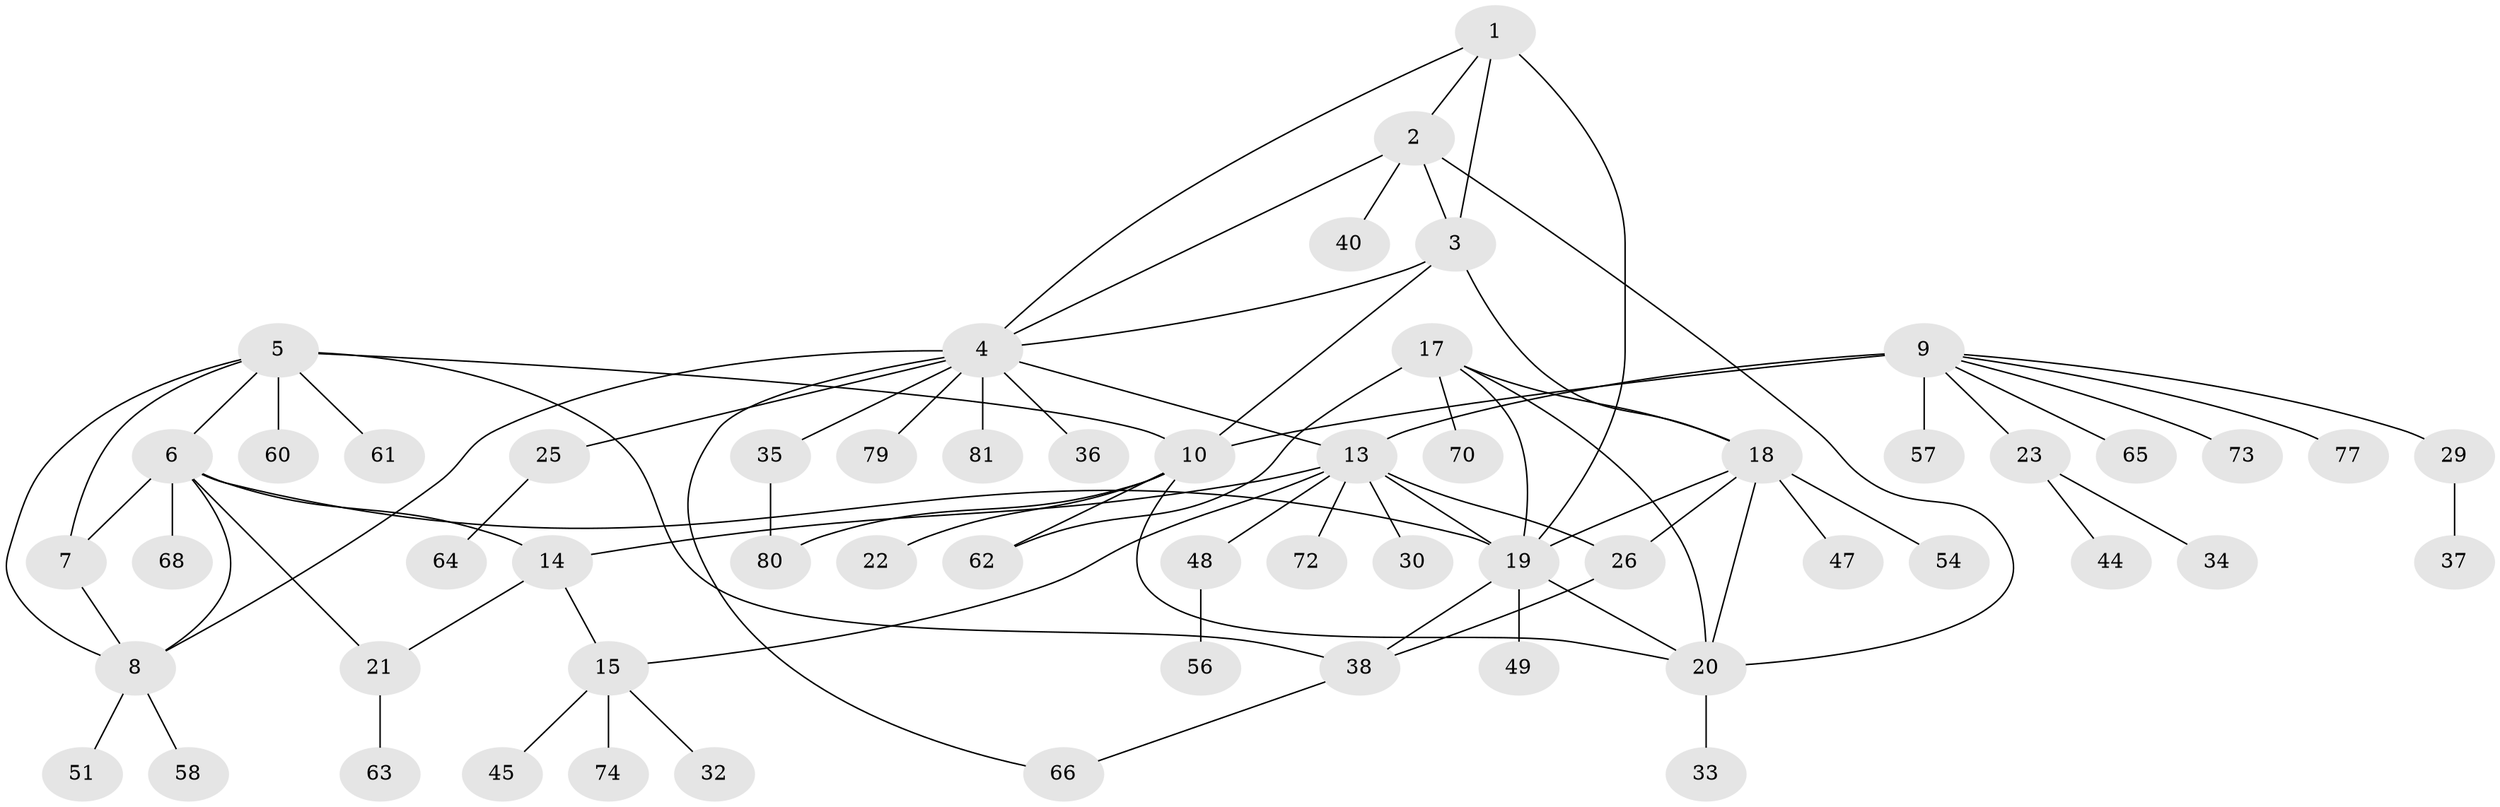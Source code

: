 // original degree distribution, {5: 0.04819277108433735, 6: 0.060240963855421686, 12: 0.012048192771084338, 8: 0.060240963855421686, 3: 0.060240963855421686, 7: 0.04819277108433735, 4: 0.03614457831325301, 1: 0.5180722891566265, 2: 0.1566265060240964}
// Generated by graph-tools (version 1.1) at 2025/11/02/27/25 16:11:35]
// undirected, 58 vertices, 82 edges
graph export_dot {
graph [start="1"]
  node [color=gray90,style=filled];
  1 [super="+46"];
  2 [super="+50"];
  3 [super="+69"];
  4 [super="+55"];
  5 [super="+31"];
  6 [super="+52"];
  7;
  8 [super="+42"];
  9 [super="+11"];
  10 [super="+12"];
  13 [super="+16"];
  14 [super="+71"];
  15 [super="+41"];
  17 [super="+75"];
  18 [super="+24"];
  19 [super="+27"];
  20 [super="+78"];
  21 [super="+43"];
  22;
  23 [super="+28"];
  25;
  26;
  29 [super="+53"];
  30 [super="+59"];
  32;
  33;
  34;
  35 [super="+67"];
  36;
  37;
  38 [super="+39"];
  40 [super="+76"];
  44;
  45;
  47;
  48;
  49;
  51;
  54;
  56;
  57;
  58;
  60;
  61;
  62;
  63;
  64;
  65;
  66;
  68;
  70;
  72;
  73;
  74;
  77;
  79 [super="+82"];
  80;
  81 [super="+83"];
  1 -- 2;
  1 -- 3;
  1 -- 4;
  1 -- 19 [weight=2];
  2 -- 3;
  2 -- 4;
  2 -- 20;
  2 -- 40;
  3 -- 4;
  3 -- 10;
  3 -- 18;
  4 -- 8;
  4 -- 13;
  4 -- 25;
  4 -- 35;
  4 -- 36;
  4 -- 66;
  4 -- 79;
  4 -- 81;
  5 -- 6;
  5 -- 7;
  5 -- 8;
  5 -- 10;
  5 -- 38;
  5 -- 60;
  5 -- 61;
  6 -- 7;
  6 -- 8;
  6 -- 14;
  6 -- 19;
  6 -- 21;
  6 -- 68;
  7 -- 8;
  8 -- 58;
  8 -- 51;
  9 -- 10 [weight=4];
  9 -- 23;
  9 -- 29;
  9 -- 57;
  9 -- 73;
  9 -- 65;
  9 -- 77;
  9 -- 13;
  10 -- 22;
  10 -- 80;
  10 -- 20;
  10 -- 62;
  13 -- 14 [weight=2];
  13 -- 15 [weight=2];
  13 -- 26;
  13 -- 48;
  13 -- 19;
  13 -- 30;
  13 -- 72;
  14 -- 15;
  14 -- 21;
  15 -- 32;
  15 -- 45;
  15 -- 74;
  17 -- 18;
  17 -- 19;
  17 -- 20;
  17 -- 62;
  17 -- 70;
  18 -- 19;
  18 -- 20;
  18 -- 26;
  18 -- 47;
  18 -- 54;
  19 -- 20;
  19 -- 49;
  19 -- 38;
  20 -- 33;
  21 -- 63;
  23 -- 34;
  23 -- 44;
  25 -- 64;
  26 -- 38;
  29 -- 37;
  35 -- 80;
  38 -- 66;
  48 -- 56;
}
